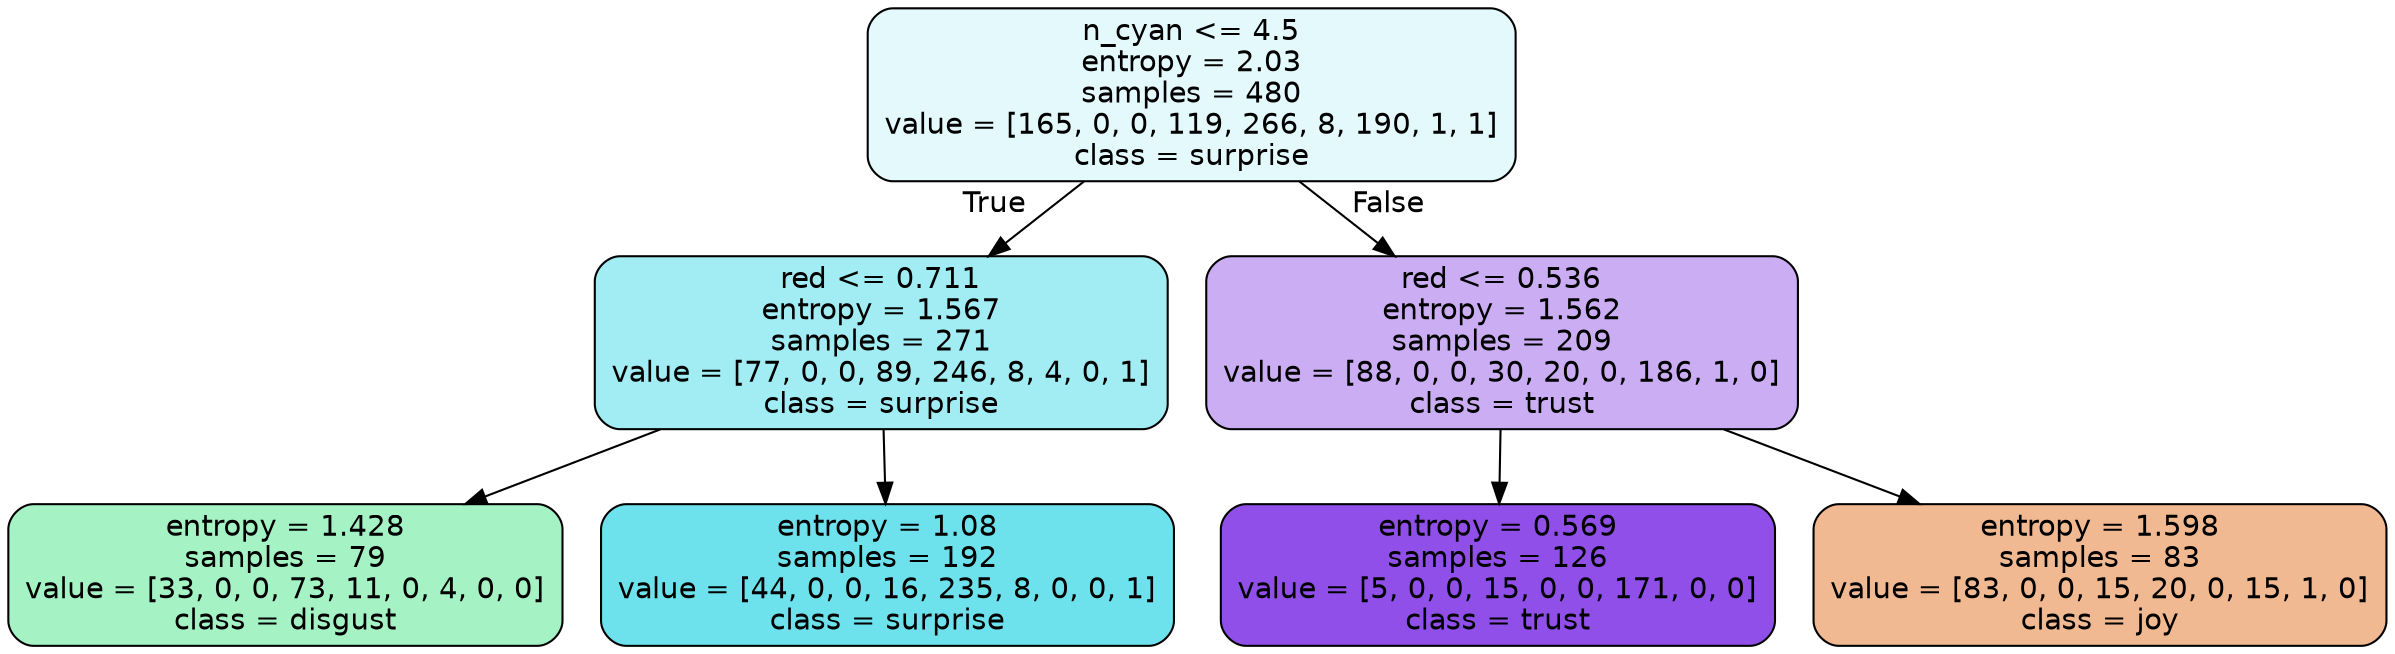 digraph Tree {
node [shape=box, style="filled, rounded", color="black", fontname=helvetica] ;
edge [fontname=helvetica] ;
0 [label="n_cyan <= 4.5\nentropy = 2.03\nsamples = 480\nvalue = [165, 0, 0, 119, 266, 8, 190, 1, 1]\nclass = surprise", fillcolor="#39d7e523"] ;
1 [label="red <= 0.711\nentropy = 1.567\nsamples = 271\nvalue = [77, 0, 0, 89, 246, 8, 4, 0, 1]\nclass = surprise", fillcolor="#39d7e577"] ;
0 -> 1 [labeldistance=2.5, labelangle=45, headlabel="True"] ;
2 [label="entropy = 1.428\nsamples = 79\nvalue = [33, 0, 0, 73, 11, 0, 4, 0, 0]\nclass = disgust", fillcolor="#39e58174"] ;
1 -> 2 ;
3 [label="entropy = 1.08\nsamples = 192\nvalue = [44, 0, 0, 16, 235, 8, 0, 0, 1]\nclass = surprise", fillcolor="#39d7e5bb"] ;
1 -> 3 ;
4 [label="red <= 0.536\nentropy = 1.562\nsamples = 209\nvalue = [88, 0, 0, 30, 20, 0, 186, 1, 0]\nclass = trust", fillcolor="#8139e569"] ;
0 -> 4 [labeldistance=2.5, labelangle=-45, headlabel="False"] ;
5 [label="entropy = 0.569\nsamples = 126\nvalue = [5, 0, 0, 15, 0, 0, 171, 0, 0]\nclass = trust", fillcolor="#8139e5e2"] ;
4 -> 5 ;
6 [label="entropy = 1.598\nsamples = 83\nvalue = [83, 0, 0, 15, 20, 0, 15, 1, 0]\nclass = joy", fillcolor="#e581398d"] ;
4 -> 6 ;
}